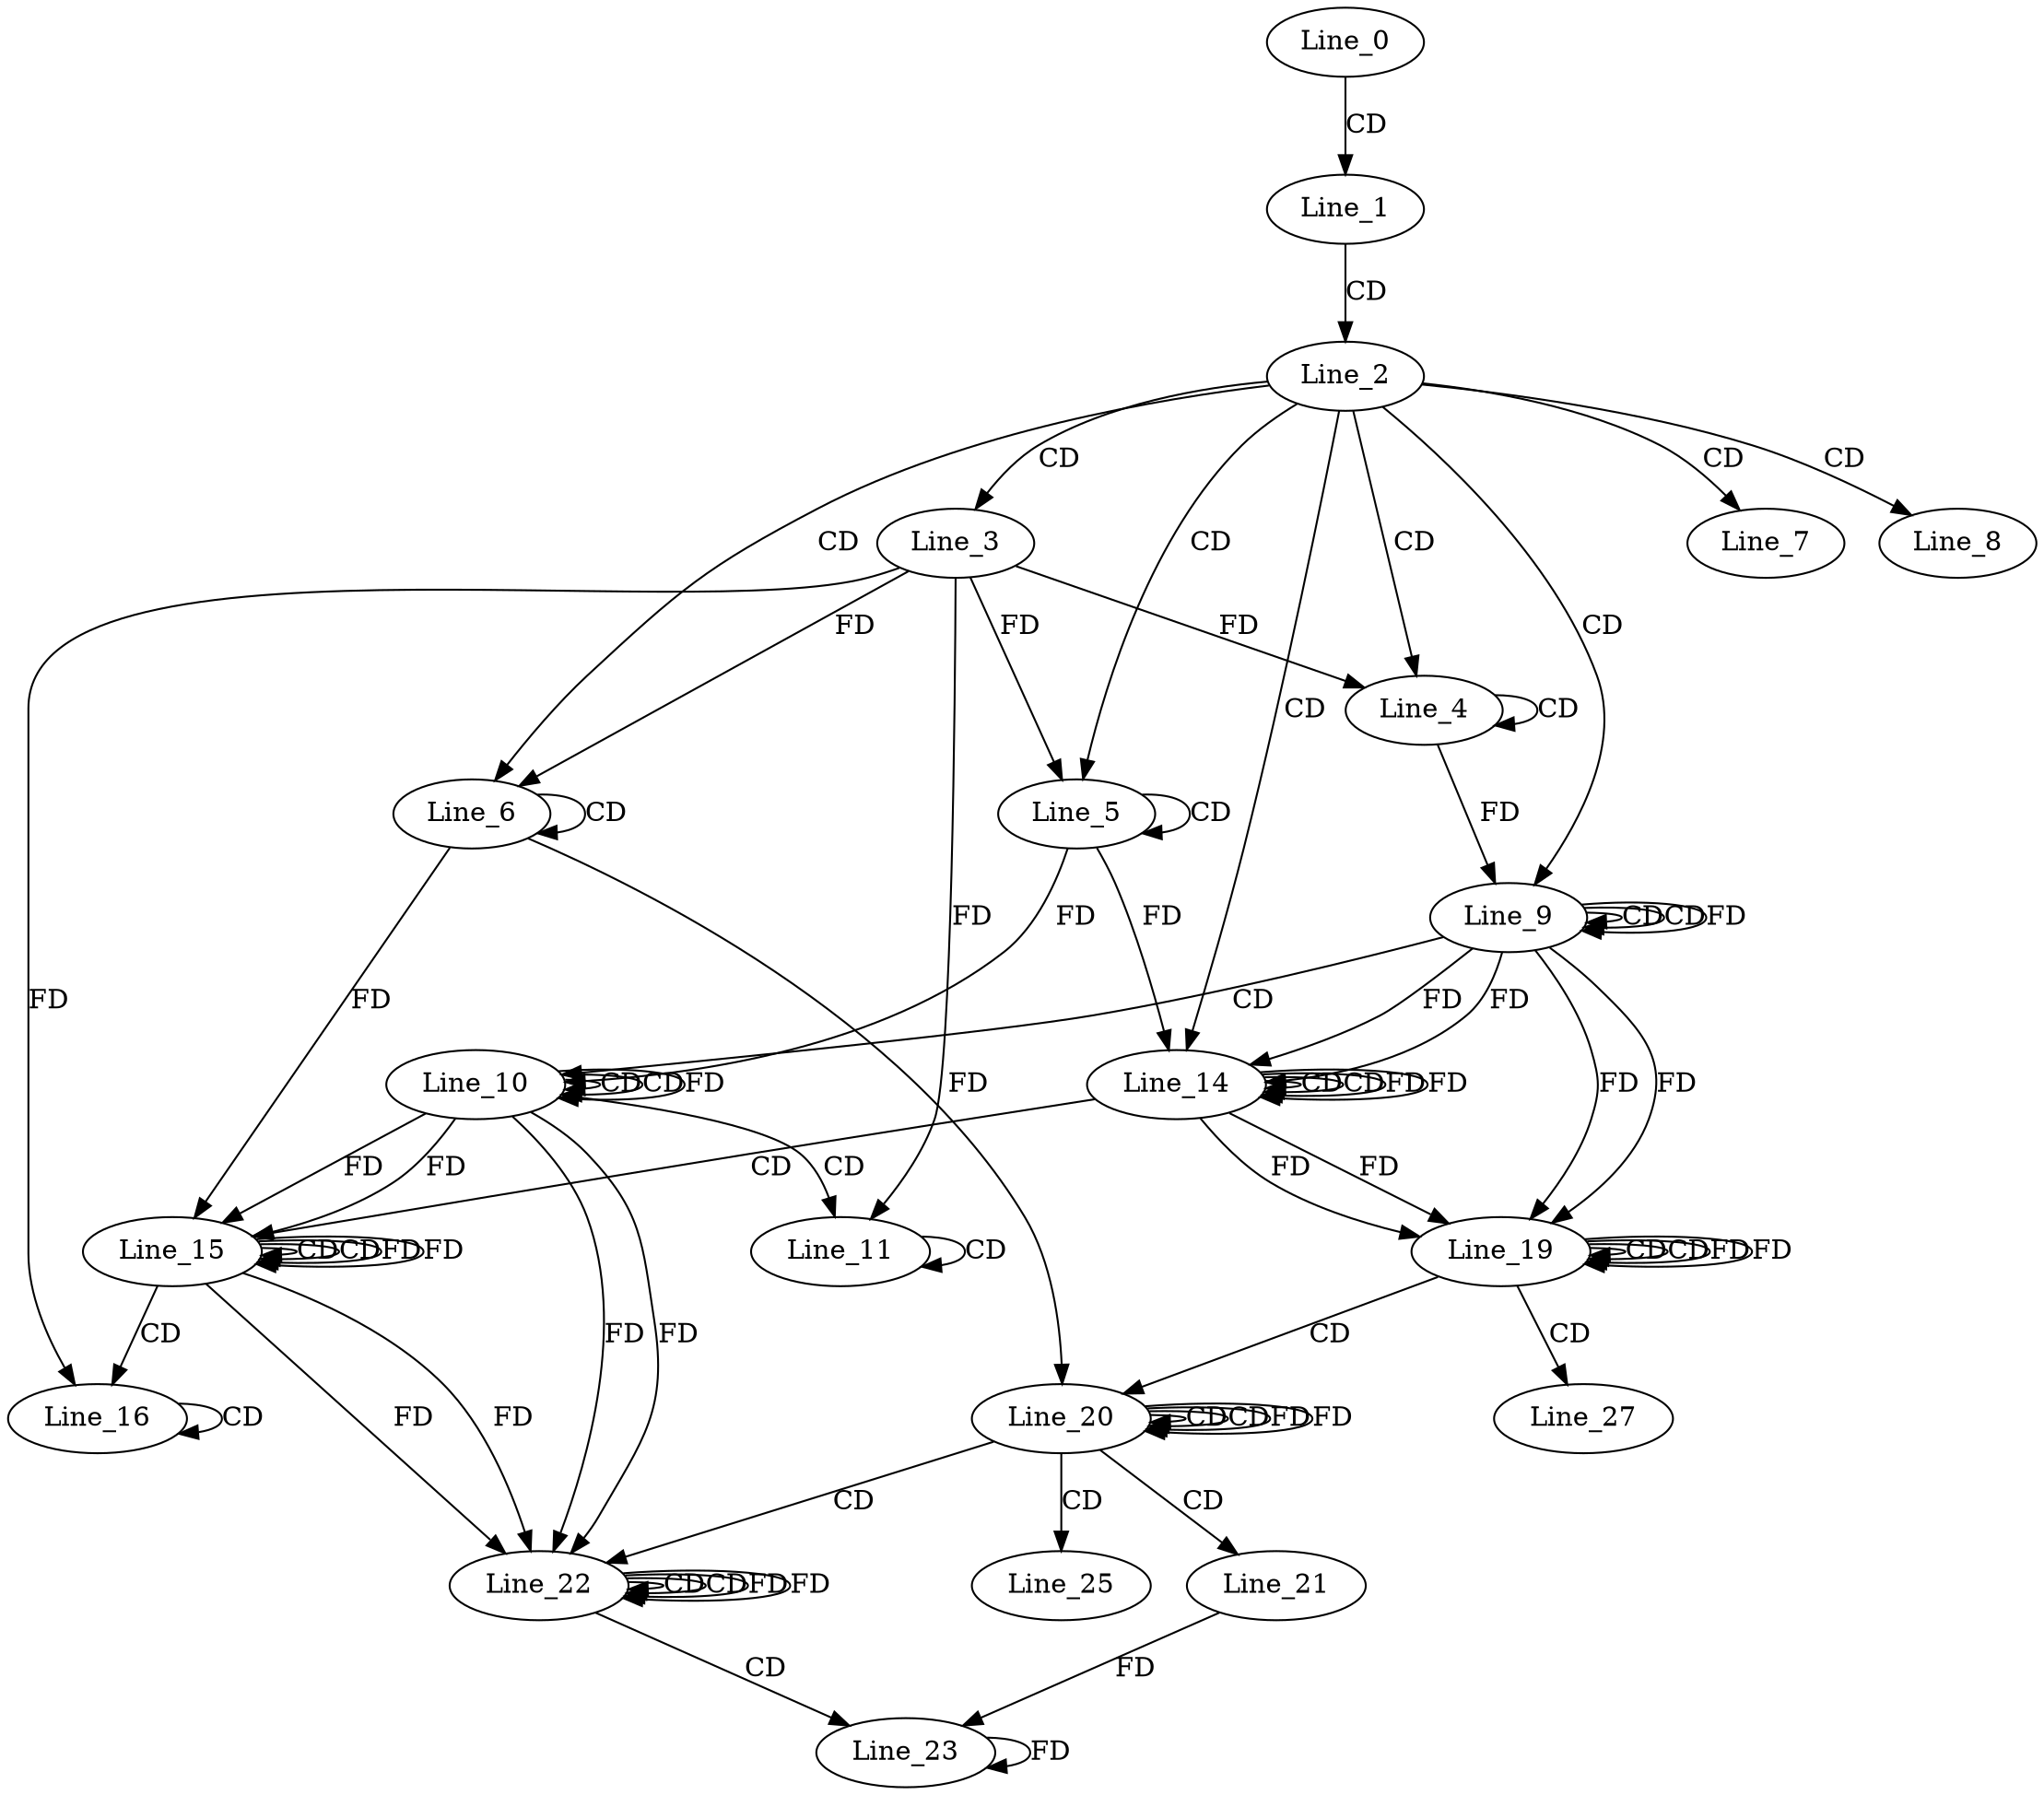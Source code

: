 digraph G {
  Line_0;
  Line_1;
  Line_2;
  Line_3;
  Line_4;
  Line_4;
  Line_5;
  Line_5;
  Line_6;
  Line_6;
  Line_7;
  Line_8;
  Line_9;
  Line_9;
  Line_9;
  Line_10;
  Line_10;
  Line_10;
  Line_11;
  Line_11;
  Line_14;
  Line_14;
  Line_14;
  Line_15;
  Line_15;
  Line_15;
  Line_16;
  Line_16;
  Line_19;
  Line_19;
  Line_19;
  Line_20;
  Line_20;
  Line_20;
  Line_21;
  Line_22;
  Line_22;
  Line_22;
  Line_23;
  Line_25;
  Line_27;
  Line_0 -> Line_1 [ label="CD" ];
  Line_1 -> Line_2 [ label="CD" ];
  Line_2 -> Line_3 [ label="CD" ];
  Line_2 -> Line_4 [ label="CD" ];
  Line_4 -> Line_4 [ label="CD" ];
  Line_3 -> Line_4 [ label="FD" ];
  Line_2 -> Line_5 [ label="CD" ];
  Line_5 -> Line_5 [ label="CD" ];
  Line_3 -> Line_5 [ label="FD" ];
  Line_2 -> Line_6 [ label="CD" ];
  Line_6 -> Line_6 [ label="CD" ];
  Line_3 -> Line_6 [ label="FD" ];
  Line_2 -> Line_7 [ label="CD" ];
  Line_2 -> Line_8 [ label="CD" ];
  Line_2 -> Line_9 [ label="CD" ];
  Line_9 -> Line_9 [ label="CD" ];
  Line_4 -> Line_9 [ label="FD" ];
  Line_9 -> Line_9 [ label="CD" ];
  Line_9 -> Line_9 [ label="FD" ];
  Line_9 -> Line_10 [ label="CD" ];
  Line_10 -> Line_10 [ label="CD" ];
  Line_5 -> Line_10 [ label="FD" ];
  Line_10 -> Line_10 [ label="CD" ];
  Line_10 -> Line_10 [ label="FD" ];
  Line_10 -> Line_11 [ label="CD" ];
  Line_11 -> Line_11 [ label="CD" ];
  Line_3 -> Line_11 [ label="FD" ];
  Line_2 -> Line_14 [ label="CD" ];
  Line_14 -> Line_14 [ label="CD" ];
  Line_9 -> Line_14 [ label="FD" ];
  Line_5 -> Line_14 [ label="FD" ];
  Line_14 -> Line_14 [ label="CD" ];
  Line_14 -> Line_14 [ label="FD" ];
  Line_9 -> Line_14 [ label="FD" ];
  Line_14 -> Line_15 [ label="CD" ];
  Line_15 -> Line_15 [ label="CD" ];
  Line_10 -> Line_15 [ label="FD" ];
  Line_6 -> Line_15 [ label="FD" ];
  Line_15 -> Line_15 [ label="CD" ];
  Line_15 -> Line_15 [ label="FD" ];
  Line_10 -> Line_15 [ label="FD" ];
  Line_15 -> Line_16 [ label="CD" ];
  Line_16 -> Line_16 [ label="CD" ];
  Line_3 -> Line_16 [ label="FD" ];
  Line_19 -> Line_19 [ label="CD" ];
  Line_14 -> Line_19 [ label="FD" ];
  Line_9 -> Line_19 [ label="FD" ];
  Line_19 -> Line_19 [ label="CD" ];
  Line_19 -> Line_19 [ label="FD" ];
  Line_14 -> Line_19 [ label="FD" ];
  Line_9 -> Line_19 [ label="FD" ];
  Line_19 -> Line_20 [ label="CD" ];
  Line_20 -> Line_20 [ label="CD" ];
  Line_6 -> Line_20 [ label="FD" ];
  Line_20 -> Line_20 [ label="CD" ];
  Line_20 -> Line_20 [ label="FD" ];
  Line_20 -> Line_21 [ label="CD" ];
  Line_20 -> Line_22 [ label="CD" ];
  Line_22 -> Line_22 [ label="CD" ];
  Line_15 -> Line_22 [ label="FD" ];
  Line_10 -> Line_22 [ label="FD" ];
  Line_22 -> Line_22 [ label="CD" ];
  Line_22 -> Line_22 [ label="FD" ];
  Line_15 -> Line_22 [ label="FD" ];
  Line_10 -> Line_22 [ label="FD" ];
  Line_22 -> Line_23 [ label="CD" ];
  Line_23 -> Line_23 [ label="FD" ];
  Line_21 -> Line_23 [ label="FD" ];
  Line_20 -> Line_25 [ label="CD" ];
  Line_19 -> Line_27 [ label="CD" ];
  Line_14 -> Line_14 [ label="FD" ];
  Line_15 -> Line_15 [ label="FD" ];
  Line_19 -> Line_19 [ label="FD" ];
  Line_20 -> Line_20 [ label="FD" ];
  Line_22 -> Line_22 [ label="FD" ];
}
